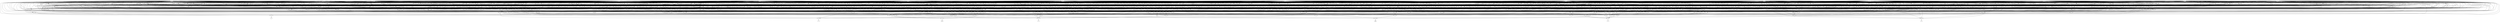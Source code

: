 digraph G {
    444 -> 436;
    258 -> 436;
    462 -> 436;
    440 -> 436;
    816 -> 436;
    835 -> 436;
    737 -> 816;
    324 -> 816;
    444 -> 816;
    426 -> 816;
    354 -> 816;
    480 -> 816;
    845 -> 480;
    426 -> 480;
    447 -> 480;
    414 -> 480;
    324 -> 480;
    444 -> 480;
    348 -> 447;
    420 -> 447;
    845 -> 348;
    456 -> 348;
    454 -> 420;
    845 -> 420;
    417 -> 354;
    410 -> 354;
    253 -> 354;
    447 -> 354;
    343 -> 354;
    324 -> 343;
    414 -> 343;
    360 -> 343;
    429 -> 343;
    454 -> 429;
    456 -> 429;
    552 -> 360;
    426 -> 360;
    414 -> 360;
    845 -> 417;
    324 -> 417;
    444 -> 253;
    324 -> 253;
    426 -> 410;
    414 -> 410;
    845 -> 737;
    552 -> 737;
    447 -> 835;
    414 -> 835;
    358 -> 835;
    376 -> 835;
    360 -> 835;
    324 -> 835;
    845 -> 358;
    426 -> 358;
    456 -> 358;
    414 -> 376;
    444 -> 376;
    552 -> 376;
    426 -> 376;
    346 -> 440;
    469 -> 440;
    324 -> 440;
    342 -> 440;
    845 -> 440;
    495 -> 342;
    444 -> 342;
    426 -> 342;
    456 -> 495;
    414 -> 495;
    552 -> 469;
    414 -> 469;
    414 -> 346;
    444 -> 346;
    552 -> 346;
    402 -> 462;
    845 -> 462;
    537 -> 462;
    454 -> 462;
    444 -> 462;
    414 -> 402;
    552 -> 402;
    456 -> 537;
    414 -> 537;
    552 -> 537;
    426 -> 537;
    324 -> 258;
    426 -> 258;
    456 -> 258;
    454 -> 258;
    552 -> 258;
    845 -> 258;
    426 -> 394;
    397 -> 394;
    386 -> 394;
    366 -> 394;
    446 -> 394;
    434 -> 394;
    442 -> 446;
    532 -> 446;
    357 -> 446;
    457 -> 446;
    463 -> 446;
    286 -> 446;
    304 -> 463;
    807 -> 463;
    547 -> 463;
    337 -> 463;
    332 -> 463;
    443 -> 463;
    235 -> 443;
    347 -> 443;
    262 -> 443;
    490 -> 443;
    365 -> 443;
    417 -> 365;
    565 -> 365;
    501 -> 365;
    235 -> 365;
    720 -> 365;
    487 -> 501;
    552 -> 501;
    492 -> 565;
    421 -> 565;
    456 -> 720;
    454 -> 720;
    492 -> 720;
    565 -> 490;
    324 -> 490;
    552 -> 490;
    494 -> 490;
    845 -> 262;
    426 -> 262;
    487 -> 347;
    421 -> 347;
    845 -> 807;
    494 -> 807;
    456 -> 807;
    442 -> 807;
    426 -> 807;
    328 -> 807;
    492 -> 328;
    421 -> 328;
    487 -> 547;
    456 -> 547;
    497 -> 547;
    328 -> 547;
    500 -> 547;
    494 -> 547;
    454 -> 500;
    426 -> 500;
    421 -> 497;
    324 -> 497;
    552 -> 497;
    494 -> 497;
    235 -> 497;
    362 -> 337;
    487 -> 337;
    328 -> 337;
    426 -> 337;
    401 -> 337;
    324 -> 362;
    845 -> 362;
    454 -> 401;
    487 -> 401;
    492 -> 401;
    552 -> 401;
    442 -> 401;
    426 -> 401;
    362 -> 332;
    487 -> 332;
    442 -> 332;
    426 -> 332;
    235 -> 332;
    411 -> 332;
    487 -> 411;
    845 -> 411;
    552 -> 411;
    442 -> 411;
    235 -> 411;
    456 -> 304;
    454 -> 304;
    845 -> 304;
    487 -> 304;
    388 -> 304;
    426 -> 304;
    421 -> 388;
    494 -> 388;
    235 -> 388;
    487 -> 286;
    492 -> 286;
    423 -> 286;
    302 -> 286;
    552 -> 286;
    505 -> 286;
    456 -> 423;
    494 -> 423;
    362 -> 423;
    426 -> 423;
    442 -> 423;
    815 -> 505;
    487 -> 505;
    535 -> 505;
    552 -> 505;
    235 -> 505;
    324 -> 815;
    442 -> 815;
    454 -> 535;
    487 -> 535;
    421 -> 535;
    494 -> 535;
    487 -> 302;
    324 -> 302;
    421 -> 302;
    456 -> 302;
    492 -> 302;
    442 -> 302;
    595 -> 357;
    454 -> 357;
    421 -> 357;
    456 -> 357;
    442 -> 357;
    235 -> 357;
    324 -> 595;
    494 -> 595;
    552 -> 457;
    426 -> 457;
    378 -> 457;
    589 -> 457;
    510 -> 457;
    845 -> 457;
    442 -> 378;
    494 -> 378;
    235 -> 378;
    456 -> 510;
    454 -> 510;
    487 -> 510;
    492 -> 589;
    552 -> 589;
    442 -> 589;
    494 -> 589;
    845 -> 532;
    487 -> 532;
    454 -> 532;
    421 -> 532;
    492 -> 532;
    552 -> 532;
    745 -> 434;
    552 -> 434;
    243 -> 434;
    326 -> 434;
    382 -> 434;
    492 -> 434;
    845 -> 745;
    421 -> 745;
    487 -> 745;
    508 -> 745;
    535 -> 745;
    588 -> 745;
    324 -> 588;
    494 -> 588;
    429 -> 588;
    442 -> 588;
    454 -> 508;
    442 -> 508;
    454 -> 382;
    487 -> 382;
    845 -> 382;
    588 -> 382;
    518 -> 382;
    426 -> 382;
    442 -> 518;
    494 -> 518;
    421 -> 243;
    235 -> 243;
    324 -> 326;
    456 -> 326;
    494 -> 326;
    552 -> 326;
    845 -> 326;
    487 -> 326;
    421 -> 366;
    595 -> 366;
    470 -> 366;
    411 -> 366;
    492 -> 366;
    426 -> 366;
    421 -> 470;
    508 -> 470;
    592 -> 470;
    487 -> 592;
    421 -> 592;
    456 -> 592;
    494 -> 592;
    487 -> 386;
    491 -> 386;
    524 -> 386;
    737 -> 386;
    565 -> 386;
    494 -> 386;
    456 -> 491;
    552 -> 491;
    454 -> 524;
    456 -> 524;
    552 -> 524;
    494 -> 397;
    487 -> 397;
    552 -> 397;
    421 -> 397;
    324 -> 397;
    235 -> 397;
    442 -> 529;
    399 -> 529;
    540 -> 529;
    345 -> 529;
    545 -> 540;
    494 -> 540;
    447 -> 540;
    324 -> 540;
    454 -> 545;
    487 -> 545;
    720 -> 345;
    235 -> 345;
    464 -> 345;
    324 -> 345;
    429 -> 345;
    494 -> 345;
    487 -> 464;
    456 -> 464;
    456 -> 399;
    454 -> 399;
    421 -> 399;
    369 -> 415;
    438 -> 415;
    573 -> 415;
    662 -> 415;
    428 -> 415;
    249 -> 415;
    410 -> 369;
    385 -> 369;
    287 -> 369;
    452 -> 369;
    453 -> 369;
    525 -> 369;
    487 -> 453;
    556 -> 453;
    469 -> 453;
    721 -> 453;
    560 -> 453;
    367 -> 453;
    405 -> 721;
    393 -> 721;
    429 -> 721;
    297 -> 721;
    515 -> 721;
    279 -> 515;
    562 -> 515;
    503 -> 515;
    442 -> 515;
    492 -> 515;
    487 -> 515;
    454 -> 562;
    456 -> 562;
    845 -> 562;
    426 -> 279;
    845 -> 279;
    454 -> 279;
    454 -> 503;
    487 -> 503;
    845 -> 503;
    492 -> 503;
    421 -> 503;
    442 -> 297;
    421 -> 297;
    563 -> 297;
    494 -> 297;
    279 -> 297;
    492 -> 563;
    235 -> 563;
    492 -> 393;
    235 -> 393;
    845 -> 405;
    442 -> 405;
    494 -> 405;
    845 -> 560;
    521 -> 560;
    240 -> 560;
    566 -> 560;
    544 -> 560;
    311 -> 560;
    467 -> 544;
    240 -> 544;
    513 -> 544;
    246 -> 544;
    361 -> 544;
    845 -> 361;
    421 -> 361;
    487 -> 361;
    442 -> 513;
    494 -> 513;
    235 -> 513;
    442 -> 467;
    494 -> 467;
    235 -> 467;
    492 -> 240;
    414 -> 240;
    444 -> 240;
    552 -> 240;
    324 -> 240;
    454 -> 246;
    414 -> 246;
    444 -> 246;
    552 -> 246;
    324 -> 246;
    492 -> 246;
    456 -> 311;
    426 -> 311;
    494 -> 521;
    235 -> 521;
    442 -> 521;
    454 -> 566;
    487 -> 566;
    421 -> 566;
    318 -> 367;
    315 -> 367;
    492 -> 367;
    486 -> 367;
    324 -> 367;
    444 -> 367;
    456 -> 486;
    414 -> 486;
    552 -> 486;
    845 -> 315;
    235 -> 315;
    487 -> 315;
    421 -> 315;
    442 -> 315;
    494 -> 315;
    845 -> 318;
    442 -> 318;
    487 -> 318;
    494 -> 318;
    421 -> 318;
    235 -> 318;
    312 -> 556;
    562 -> 556;
    235 -> 556;
    528 -> 556;
    279 -> 556;
    421 -> 312;
    442 -> 312;
    442 -> 528;
    421 -> 528;
    235 -> 528;
    309 -> 525;
    307 -> 525;
    424 -> 525;
    306 -> 525;
    691 -> 525;
    375 -> 525;
    487 -> 309;
    468 -> 309;
    299 -> 309;
    421 -> 309;
    845 -> 309;
    454 -> 309;
    298 -> 299;
    495 -> 299;
    552 -> 298;
    426 -> 298;
    426 -> 468;
    495 -> 468;
    696 -> 691;
    293 -> 691;
    479 -> 691;
    514 -> 691;
    320 -> 691;
    301 -> 691;
    552 -> 514;
    845 -> 514;
    495 -> 514;
    554 -> 696;
    331 -> 696;
    368 -> 696;
    487 -> 331;
    845 -> 331;
    421 -> 331;
    454 -> 554;
    414 -> 554;
    454 -> 368;
    845 -> 368;
    414 -> 368;
    552 -> 368;
    421 -> 368;
    444 -> 293;
    324 -> 293;
    492 -> 293;
    492 -> 320;
    444 -> 320;
    324 -> 320;
    454 -> 320;
    421 -> 301;
    487 -> 301;
    426 -> 479;
    456 -> 479;
    378 -> 306;
    324 -> 306;
    565 -> 306;
    426 -> 306;
    432 -> 306;
    414 -> 306;
    292 -> 432;
    284 -> 432;
    324 -> 432;
    236 -> 432;
    214 -> 432;
    235 -> 284;
    494 -> 284;
    442 -> 284;
    442 -> 214;
    494 -> 214;
    492 -> 292;
    421 -> 292;
    421 -> 236;
    492 -> 236;
    235 -> 236;
    324 -> 236;
    494 -> 375;
    442 -> 375;
    235 -> 375;
    454 -> 424;
    487 -> 424;
    845 -> 424;
    492 -> 307;
    444 -> 307;
    324 -> 307;
    571 -> 385;
    324 -> 385;
    454 -> 385;
    321 -> 385;
    520 -> 385;
    282 -> 520;
    845 -> 520;
    487 -> 520;
    454 -> 520;
    333 -> 520;
    546 -> 520;
    328 -> 282;
    280 -> 282;
    565 -> 282;
    378 -> 282;
    324 -> 282;
    442 -> 280;
    235 -> 280;
    494 -> 280;
    324 -> 546;
    321 -> 546;
    467 -> 546;
    328 -> 546;
    487 -> 321;
    845 -> 321;
    845 -> 333;
    492 -> 333;
    324 -> 333;
    284 -> 333;
    421 -> 333;
    545 -> 333;
    494 -> 571;
    492 -> 571;
    235 -> 571;
    421 -> 571;
    442 -> 571;
    277 -> 452;
    814 -> 452;
    275 -> 452;
    272 -> 452;
    371 -> 452;
    374 -> 452;
    845 -> 277;
    261 -> 277;
    271 -> 277;
    427 -> 277;
    270 -> 277;
    269 -> 277;
    268 -> 427;
    792 -> 427;
    221 -> 427;
    350 -> 427;
    280 -> 427;
    361 -> 427;
    454 -> 350;
    492 -> 350;
    324 -> 350;
    414 -> 350;
    444 -> 350;
    426 -> 350;
    324 -> 268;
    444 -> 268;
    456 -> 792;
    414 -> 792;
    426 -> 792;
    552 -> 792;
    494 -> 221;
    492 -> 221;
    235 -> 221;
    442 -> 221;
    456 -> 269;
    364 -> 269;
    559 -> 269;
    442 -> 269;
    537 -> 269;
    750 -> 269;
    492 -> 364;
    414 -> 364;
    444 -> 364;
    426 -> 364;
    454 -> 559;
    487 -> 559;
    845 -> 559;
    487 -> 750;
    324 -> 750;
    442 -> 750;
    235 -> 750;
    444 -> 750;
    792 -> 270;
    449 -> 270;
    331 -> 270;
    471 -> 270;
    265 -> 270;
    264 -> 270;
    442 -> 471;
    494 -> 471;
    235 -> 471;
    492 -> 449;
    324 -> 449;
    444 -> 449;
    454 -> 265;
    456 -> 265;
    414 -> 265;
    444 -> 265;
    552 -> 265;
    426 -> 265;
    442 -> 264;
    421 -> 264;
    324 -> 264;
    494 -> 264;
    235 -> 264;
    481 -> 271;
    619 -> 271;
    410 -> 271;
    775 -> 271;
    319 -> 271;
    429 -> 271;
    235 -> 775;
    492 -> 775;
    421 -> 775;
    494 -> 775;
    324 -> 775;
    552 -> 481;
    492 -> 481;
    444 -> 619;
    324 -> 619;
    442 -> 619;
    494 -> 619;
    552 -> 319;
    324 -> 319;
    414 -> 319;
    421 -> 319;
    494 -> 319;
    235 -> 319;
    235 -> 261;
    265 -> 261;
    492 -> 261;
    460 -> 261;
    217 -> 261;
    494 -> 261;
    454 -> 460;
    456 -> 460;
    414 -> 460;
    444 -> 460;
    426 -> 460;
    442 -> 217;
    421 -> 217;
    459 -> 814;
    260 -> 814;
    666 -> 814;
    583 -> 814;
    569 -> 814;
    772 -> 814;
    410 -> 459;
    361 -> 459;
    471 -> 459;
    498 -> 459;
    454 -> 459;
    324 -> 498;
    492 -> 498;
    456 -> 260;
    324 -> 260;
    552 -> 260;
    845 -> 260;
    635 -> 260;
    554 -> 260;
    444 -> 635;
    442 -> 635;
    494 -> 635;
    235 -> 635;
    426 -> 569;
    619 -> 569;
    251 -> 569;
    568 -> 569;
    405 -> 569;
    265 -> 569;
    487 -> 568;
    845 -> 568;
    421 -> 568;
    492 -> 251;
    456 -> 251;
    360 -> 666;
    251 -> 666;
    575 -> 666;
    324 -> 575;
    442 -> 575;
    494 -> 575;
    348 -> 583;
    347 -> 583;
    378 -> 583;
    239 -> 583;
    414 -> 583;
    492 -> 239;
    324 -> 239;
    554 -> 772;
    628 -> 772;
    257 -> 772;
    764 -> 772;
    376 -> 772;
    456 -> 764;
    421 -> 764;
    324 -> 764;
    494 -> 764;
    235 -> 764;
    845 -> 628;
    324 -> 628;
    444 -> 628;
    421 -> 628;
    487 -> 628;
    492 -> 628;
    426 -> 257;
    552 -> 257;
    591 -> 275;
    389 -> 275;
    245 -> 275;
    232 -> 275;
    391 -> 275;
    229 -> 275;
    442 -> 391;
    421 -> 391;
    226 -> 391;
    224 -> 391;
    265 -> 391;
    235 -> 391;
    845 -> 224;
    494 -> 224;
    444 -> 226;
    456 -> 226;
    414 -> 226;
    454 -> 226;
    552 -> 226;
    426 -> 226;
    402 -> 591;
    253 -> 591;
    478 -> 591;
    214 -> 591;
    479 -> 591;
    559 -> 591;
    421 -> 478;
    492 -> 478;
    247 -> 389;
    479 -> 389;
    469 -> 389;
    509 -> 389;
    492 -> 247;
    235 -> 247;
    421 -> 509;
    324 -> 509;
    494 -> 509;
    518 -> 229;
    460 -> 229;
    239 -> 229;
    376 -> 229;
    467 -> 229;
    289 -> 229;
    456 -> 289;
    845 -> 289;
    797 -> 245;
    487 -> 245;
    454 -> 245;
    358 -> 245;
    414 -> 245;
    442 -> 245;
    235 -> 797;
    492 -> 797;
    402 -> 232;
    467 -> 232;
    479 -> 232;
    216 -> 232;
    487 -> 216;
    444 -> 216;
    492 -> 216;
    421 -> 216;
    324 -> 216;
    454 -> 216;
    815 -> 272;
    285 -> 272;
    494 -> 272;
    379 -> 272;
    404 -> 272;
    486 -> 272;
    419 -> 379;
    421 -> 379;
    212 -> 379;
    444 -> 379;
    288 -> 379;
    324 -> 212;
    442 -> 212;
    235 -> 212;
    454 -> 288;
    487 -> 288;
    492 -> 419;
    324 -> 419;
    444 -> 419;
    513 -> 404;
    792 -> 404;
    449 -> 404;
    350 -> 404;
    284 -> 404;
    435 -> 404;
    845 -> 435;
    487 -> 435;
    421 -> 435;
    454 -> 285;
    492 -> 285;
    444 -> 285;
    403 -> 371;
    347 -> 371;
    838 -> 371;
    206 -> 371;
    205 -> 371;
    409 -> 371;
    239 -> 206;
    439 -> 206;
    454 -> 206;
    558 -> 206;
    444 -> 206;
    324 -> 439;
    235 -> 439;
    456 -> 558;
    414 -> 558;
    426 -> 558;
    456 -> 838;
    554 -> 838;
    419 -> 838;
    552 -> 838;
    426 -> 838;
    456 -> 205;
    492 -> 205;
    421 -> 205;
    494 -> 205;
    203 -> 205;
    202 -> 205;
    454 -> 202;
    324 -> 202;
    442 -> 202;
    494 -> 202;
    492 -> 202;
    444 -> 202;
    324 -> 203;
    444 -> 203;
    235 -> 409;
    492 -> 409;
    454 -> 409;
    421 -> 409;
    444 -> 409;
    201 -> 409;
    324 -> 201;
    494 -> 201;
    414 -> 403;
    552 -> 403;
    426 -> 403;
    300 -> 374;
    458 -> 374;
    464 -> 374;
    469 -> 374;
    392 -> 374;
    296 -> 374;
    565 -> 300;
    310 -> 300;
    845 -> 300;
    494 -> 300;
    324 -> 310;
    442 -> 310;
    235 -> 310;
    198 -> 458;
    582 -> 458;
    327 -> 458;
    278 -> 458;
    378 -> 458;
    494 -> 582;
    235 -> 582;
    324 -> 198;
    442 -> 198;
    492 -> 278;
    421 -> 278;
    324 -> 278;
    845 -> 278;
    492 -> 327;
    845 -> 327;
    421 -> 327;
    402 -> 392;
    479 -> 392;
    209 -> 392;
    234 -> 392;
    240 -> 392;
    280 -> 392;
    487 -> 234;
    845 -> 234;
    456 -> 234;
    421 -> 234;
    426 -> 234;
    487 -> 209;
    845 -> 209;
    421 -> 209;
    444 -> 209;
    324 -> 209;
    492 -> 209;
    380 -> 296;
    528 -> 296;
    825 -> 296;
    281 -> 296;
    276 -> 296;
    403 -> 296;
    845 -> 281;
    421 -> 281;
    442 -> 281;
    487 -> 281;
    494 -> 281;
    235 -> 281;
    454 -> 825;
    324 -> 825;
    414 -> 825;
    492 -> 825;
    444 -> 825;
    426 -> 825;
    454 -> 380;
    494 -> 380;
    444 -> 380;
    845 -> 380;
    454 -> 276;
    442 -> 276;
    494 -> 276;
    444 -> 276;
    845 -> 276;
    492 -> 276;
    561 -> 287;
    228 -> 287;
    845 -> 287;
    487 -> 287;
    456 -> 287;
    469 -> 287;
    494 -> 228;
    492 -> 228;
    421 -> 228;
    442 -> 228;
    235 -> 228;
    324 -> 228;
    442 -> 561;
    492 -> 561;
    235 -> 561;
    421 -> 561;
    494 -> 561;
    324 -> 561;
    340 -> 438;
    426 -> 438;
    469 -> 438;
    572 -> 438;
    778 -> 438;
    576 -> 778;
    307 -> 778;
    242 -> 778;
    424 -> 778;
    456 -> 576;
    421 -> 576;
    494 -> 576;
    578 -> 576;
    299 -> 576;
    471 -> 576;
    414 -> 578;
    552 -> 578;
    426 -> 578;
    492 -> 242;
    253 -> 242;
    214 -> 242;
    584 -> 242;
    587 -> 242;
    421 -> 242;
    518 -> 587;
    481 -> 587;
    335 -> 587;
    253 -> 587;
    552 -> 335;
    426 -> 335;
    235 -> 335;
    494 -> 335;
    442 -> 335;
    552 -> 584;
    558 -> 584;
    328 -> 572;
    375 -> 572;
    716 -> 572;
    596 -> 572;
    598 -> 572;
    324 -> 572;
    478 -> 596;
    284 -> 596;
    252 -> 596;
    456 -> 596;
    442 -> 596;
    704 -> 596;
    513 -> 704;
    292 -> 704;
    478 -> 704;
    521 -> 704;
    716 -> 704;
    456 -> 716;
    487 -> 716;
    845 -> 716;
    487 -> 252;
    421 -> 252;
    845 -> 252;
    498 -> 598;
    599 -> 598;
    487 -> 598;
    421 -> 598;
    455 -> 598;
    492 -> 455;
    421 -> 455;
    442 -> 455;
    235 -> 455;
    324 -> 455;
    601 -> 455;
    487 -> 601;
    426 -> 601;
    456 -> 601;
    442 -> 599;
    494 -> 599;
    235 -> 599;
    845 -> 599;
    603 -> 340;
    454 -> 340;
    606 -> 340;
    608 -> 340;
    552 -> 340;
    414 -> 340;
    563 -> 603;
    201 -> 603;
    421 -> 603;
    235 -> 608;
    421 -> 608;
    492 -> 608;
    442 -> 608;
    324 -> 608;
    545 -> 608;
    324 -> 606;
    235 -> 606;
    545 -> 606;
    421 -> 606;
    609 -> 606;
    575 -> 606;
    454 -> 609;
    492 -> 609;
    611 -> 573;
    579 -> 573;
    614 -> 573;
    456 -> 573;
    313 -> 573;
    473 -> 573;
    574 -> 473;
    402 -> 473;
    845 -> 473;
    550 -> 473;
    266 -> 473;
    378 -> 473;
    522 -> 266;
    554 -> 266;
    268 -> 266;
    456 -> 522;
    298 -> 522;
    590 -> 550;
    615 -> 550;
    478 -> 550;
    426 -> 550;
    617 -> 550;
    268 -> 550;
    414 -> 617;
    552 -> 617;
    456 -> 615;
    487 -> 615;
    421 -> 615;
    454 -> 590;
    487 -> 590;
    492 -> 590;
    492 -> 574;
    324 -> 574;
    615 -> 574;
    444 -> 574;
    435 -> 611;
    375 -> 611;
    246 -> 611;
    527 -> 611;
    331 -> 527;
    293 -> 527;
    585 -> 527;
    254 -> 527;
    552 -> 254;
    235 -> 254;
    492 -> 254;
    568 -> 254;
    619 -> 254;
    454 -> 585;
    414 -> 585;
    426 -> 585;
    494 -> 585;
    552 -> 585;
    467 -> 313;
    274 -> 313;
    620 -> 313;
    240 -> 313;
    500 -> 313;
    235 -> 620;
    487 -> 620;
    845 -> 620;
    421 -> 620;
    214 -> 620;
    421 -> 274;
    845 -> 274;
    487 -> 274;
    621 -> 579;
    552 -> 579;
    622 -> 579;
    697 -> 579;
    442 -> 579;
    492 -> 579;
    492 -> 697;
    629 -> 697;
    451 -> 697;
    403 -> 697;
    346 -> 697;
    421 -> 697;
    426 -> 629;
    456 -> 629;
    235 -> 629;
    442 -> 451;
    235 -> 451;
    444 -> 451;
    414 -> 621;
    444 -> 621;
    426 -> 621;
    456 -> 622;
    414 -> 622;
    444 -> 622;
    552 -> 622;
    454 -> 614;
    487 -> 614;
    845 -> 614;
    641 -> 662;
    444 -> 662;
    498 -> 662;
    630 -> 662;
    403 -> 662;
    633 -> 662;
    444 -> 630;
    498 -> 630;
    566 -> 630;
    325 -> 630;
    634 -> 630;
    324 -> 634;
    235 -> 634;
    288 -> 634;
    636 -> 634;
    305 -> 634;
    442 -> 305;
    288 -> 305;
    615 -> 305;
    324 -> 305;
    492 -> 305;
    444 -> 305;
    442 -> 636;
    444 -> 636;
    324 -> 325;
    235 -> 325;
    444 -> 325;
    421 -> 633;
    342 -> 633;
    235 -> 633;
    638 -> 633;
    740 -> 633;
    559 -> 633;
    640 -> 740;
    252 -> 740;
    324 -> 740;
    645 -> 740;
    263 -> 740;
    647 -> 740;
    554 -> 647;
    426 -> 647;
    239 -> 263;
    521 -> 263;
    444 -> 263;
    375 -> 263;
    419 -> 263;
    494 -> 640;
    492 -> 640;
    235 -> 640;
    636 -> 640;
    487 -> 645;
    845 -> 645;
    421 -> 645;
    558 -> 638;
    442 -> 638;
    235 -> 638;
    231 -> 638;
    444 -> 638;
    217 -> 231;
    456 -> 231;
    414 -> 231;
    492 -> 231;
    552 -> 231;
    426 -> 231;
    845 -> 641;
    487 -> 641;
    383 -> 641;
    442 -> 641;
    624 -> 641;
    648 -> 641;
    235 -> 648;
    421 -> 648;
    442 -> 648;
    792 -> 648;
    494 -> 648;
    321 -> 648;
    426 -> 624;
    435 -> 624;
    554 -> 624;
    378 -> 624;
    454 -> 383;
    456 -> 383;
    414 -> 383;
    426 -> 383;
    552 -> 383;
    280 -> 428;
    215 -> 428;
    429 -> 428;
    649 -> 428;
    651 -> 428;
    656 -> 428;
    469 -> 656;
    489 -> 656;
    647 -> 656;
    652 -> 656;
    220 -> 656;
    523 -> 656;
    268 -> 523;
    645 -> 523;
    657 -> 523;
    210 -> 523;
    580 -> 523;
    252 -> 210;
    513 -> 210;
    303 -> 210;
    324 -> 210;
    444 -> 210;
    492 -> 210;
    235 -> 303;
    845 -> 303;
    421 -> 303;
    442 -> 303;
    494 -> 303;
    487 -> 303;
    454 -> 580;
    414 -> 580;
    552 -> 580;
    426 -> 580;
    494 -> 657;
    492 -> 657;
    235 -> 657;
    442 -> 657;
    492 -> 489;
    303 -> 489;
    661 -> 489;
    324 -> 489;
    444 -> 489;
    492 -> 661;
    235 -> 661;
    214 -> 661;
    274 -> 661;
    487 -> 220;
    492 -> 220;
    442 -> 220;
    358 -> 220;
    663 -> 220;
    665 -> 220;
    442 -> 665;
    421 -> 665;
    492 -> 665;
    429 -> 665;
    324 -> 665;
    487 -> 665;
    429 -> 663;
    487 -> 663;
    421 -> 663;
    324 -> 663;
    235 -> 663;
    478 -> 652;
    521 -> 652;
    422 -> 652;
    324 -> 652;
    845 -> 422;
    487 -> 422;
    456 -> 422;
    595 -> 649;
    442 -> 649;
    235 -> 649;
    552 -> 649;
    667 -> 649;
    414 -> 649;
    312 -> 667;
    492 -> 667;
    324 -> 667;
    494 -> 667;
    212 -> 667;
    487 -> 667;
    492 -> 651;
    815 -> 651;
    317 -> 651;
    703 -> 651;
    487 -> 651;
    410 -> 651;
    324 -> 317;
    328 -> 317;
    212 -> 317;
    347 -> 703;
    439 -> 703;
    518 -> 703;
    239 -> 703;
    292 -> 215;
    578 -> 215;
    253 -> 215;
    504 -> 215;
    478 -> 215;
    414 -> 504;
    444 -> 504;
    426 -> 504;
    324 -> 504;
    552 -> 504;
    492 -> 504;
    678 -> 249;
    425 -> 249;
    670 -> 249;
    671 -> 249;
    673 -> 249;
    675 -> 678;
    676 -> 678;
    677 -> 678;
    681 -> 678;
    682 -> 678;
    494 -> 682;
    474 -> 682;
    236 -> 682;
    206 -> 682;
    487 -> 682;
    442 -> 682;
    487 -> 474;
    426 -> 474;
    845 -> 474;
    414 -> 474;
    454 -> 474;
    683 -> 675;
    358 -> 675;
    454 -> 675;
    414 -> 675;
    492 -> 683;
    347 -> 683;
    217 -> 683;
    235 -> 683;
    494 -> 683;
    378 -> 677;
    672 -> 677;
    468 -> 677;
    684 -> 677;
    687 -> 677;
    372 -> 677;
    513 -> 687;
    320 -> 687;
    792 -> 687;
    645 -> 687;
    494 -> 372;
    628 -> 372;
    548 -> 372;
    225 -> 372;
    442 -> 225;
    235 -> 225;
    414 -> 548;
    426 -> 548;
    552 -> 548;
    444 -> 684;
    578 -> 684;
    827 -> 684;
    845 -> 684;
    388 -> 684;
    454 -> 827;
    456 -> 827;
    324 -> 827;
    552 -> 827;
    845 -> 827;
    492 -> 672;
    321 -> 672;
    559 -> 672;
    421 -> 672;
    324 -> 672;
    444 -> 672;
    688 -> 681;
    689 -> 681;
    690 -> 681;
    390 -> 681;
    692 -> 681;
    768 -> 681;
    224 -> 692;
    694 -> 692;
    499 -> 692;
    467 -> 692;
    240 -> 692;
    695 -> 692;
    421 -> 695;
    456 -> 695;
    487 -> 695;
    454 -> 695;
    426 -> 695;
    456 -> 694;
    414 -> 694;
    444 -> 694;
    552 -> 694;
    426 -> 694;
    492 -> 499;
    421 -> 499;
    414 -> 499;
    444 -> 499;
    426 -> 499;
    274 -> 768;
    504 -> 768;
    698 -> 768;
    207 -> 768;
    657 -> 768;
    474 -> 768;
    421 -> 207;
    324 -> 207;
    442 -> 698;
    235 -> 698;
    494 -> 698;
    454 -> 698;
    393 -> 688;
    845 -> 688;
    324 -> 688;
    506 -> 688;
    421 -> 688;
    383 -> 688;
    444 -> 506;
    494 -> 506;
    426 -> 689;
    303 -> 689;
    320 -> 689;
    442 -> 690;
    421 -> 690;
    324 -> 690;
    487 -> 690;
    265 -> 690;
    235 -> 690;
    492 -> 390;
    235 -> 390;
    274 -> 390;
    580 -> 390;
    214 -> 390;
    268 -> 390;
    235 -> 676;
    346 -> 676;
    426 -> 676;
    364 -> 676;
    289 -> 676;
    347 -> 676;
    418 -> 425;
    199 -> 425;
    356 -> 425;
    400 -> 425;
    699 -> 425;
    701 -> 425;
    552 -> 418;
    492 -> 418;
    479 -> 418;
    555 -> 418;
    508 -> 418;
    253 -> 555;
    494 -> 555;
    378 -> 701;
    702 -> 701;
    495 -> 701;
    584 -> 701;
    252 -> 701;
    449 -> 701;
    845 -> 702;
    492 -> 702;
    347 -> 702;
    324 -> 702;
    444 -> 702;
    442 -> 699;
    288 -> 699;
    203 -> 699;
    537 -> 699;
    625 -> 699;
    454 -> 625;
    737 -> 625;
    378 -> 625;
    495 -> 625;
    444 -> 625;
    492 -> 199;
    454 -> 199;
    442 -> 199;
    517 -> 199;
    444 -> 199;
    403 -> 199;
    456 -> 517;
    487 -> 517;
    845 -> 517;
    403 -> 356;
    451 -> 356;
    517 -> 356;
    454 -> 400;
    487 -> 400;
    845 -> 400;
    442 -> 400;
    694 -> 400;
    235 -> 400;
    376 -> 670;
    445 -> 670;
    674 -> 670;
    237 -> 670;
    607 -> 670;
    724 -> 670;
    402 -> 237;
    331 -> 237;
    467 -> 237;
    293 -> 237;
    479 -> 237;
    533 -> 237;
    444 -> 533;
    552 -> 533;
    498 -> 533;
    706 -> 533;
    378 -> 533;
    554 -> 533;
    487 -> 706;
    845 -> 706;
    421 -> 706;
    265 -> 724;
    324 -> 724;
    707 -> 724;
    378 -> 724;
    421 -> 724;
    487 -> 724;
    552 -> 707;
    449 -> 707;
    845 -> 707;
    495 -> 707;
    253 -> 607;
    609 -> 607;
    378 -> 607;
    706 -> 607;
    668 -> 607;
    845 -> 668;
    492 -> 668;
    494 -> 668;
    636 -> 668;
    537 -> 668;
    456 -> 445;
    492 -> 445;
    575 -> 445;
    403 -> 674;
    615 -> 674;
    325 -> 674;
    426 -> 671;
    456 -> 671;
    708 -> 671;
    494 -> 671;
    709 -> 671;
    713 -> 671;
    324 -> 709;
    635 -> 709;
    429 -> 709;
    502 -> 709;
    714 -> 709;
    741 -> 714;
    360 -> 714;
    324 -> 714;
    442 -> 714;
    494 -> 714;
    235 -> 714;
    454 -> 741;
    456 -> 741;
    414 -> 741;
    444 -> 741;
    595 -> 502;
    265 -> 502;
    421 -> 502;
    460 -> 502;
    775 -> 502;
    705 -> 713;
    403 -> 713;
    717 -> 713;
    719 -> 713;
    351 -> 713;
    722 -> 713;
    554 -> 351;
    706 -> 351;
    378 -> 351;
    419 -> 351;
    341 -> 351;
    725 -> 351;
    552 -> 341;
    442 -> 341;
    235 -> 341;
    421 -> 341;
    492 -> 341;
    487 -> 725;
    845 -> 725;
    426 -> 725;
    414 -> 725;
    456 -> 725;
    741 -> 722;
    411 -> 722;
    537 -> 722;
    255 -> 722;
    487 -> 255;
    492 -> 255;
    324 -> 255;
    442 -> 255;
    444 -> 255;
    312 -> 717;
    845 -> 717;
    383 -> 717;
    487 -> 717;
    268 -> 717;
    235 -> 717;
    252 -> 719;
    449 -> 719;
    728 -> 719;
    376 -> 719;
    201 -> 719;
    225 -> 719;
    414 -> 728;
    552 -> 728;
    442 -> 728;
    494 -> 728;
    235 -> 728;
    426 -> 728;
    456 -> 705;
    845 -> 705;
    421 -> 705;
    494 -> 705;
    235 -> 705;
    444 -> 705;
    346 -> 708;
    565 -> 708;
    777 -> 708;
    454 -> 777;
    845 -> 777;
    730 -> 673;
    488 -> 673;
    731 -> 673;
    732 -> 673;
    734 -> 673;
    637 -> 673;
    735 -> 734;
    597 -> 734;
    469 -> 734;
    454 -> 734;
    577 -> 734;
    842 -> 734;
    570 -> 577;
    479 -> 577;
    464 -> 577;
    368 -> 577;
    471 -> 577;
    293 -> 577;
    552 -> 570;
    421 -> 570;
    845 -> 570;
    454 -> 570;
    414 -> 570;
    487 -> 570;
    539 -> 842;
    534 -> 842;
    324 -> 842;
    492 -> 842;
    486 -> 842;
    444 -> 842;
    494 -> 534;
    421 -> 534;
    442 -> 534;
    845 -> 534;
    487 -> 534;
    235 -> 534;
    421 -> 539;
    235 -> 539;
    487 -> 539;
    494 -> 539;
    442 -> 539;
    845 -> 539;
    599 -> 735;
    504 -> 735;
    736 -> 735;
    521 -> 735;
    792 -> 735;
    738 -> 735;
    487 -> 736;
    421 -> 736;
    487 -> 738;
    421 -> 738;
    444 -> 738;
    845 -> 738;
    324 -> 738;
    492 -> 738;
    393 -> 597;
    562 -> 597;
    421 -> 597;
    494 -> 597;
    754 -> 597;
    358 -> 597;
    442 -> 754;
    492 -> 754;
    487 -> 754;
    421 -> 754;
    235 -> 754;
    494 -> 754;
    739 -> 488;
    320 -> 488;
    471 -> 488;
    622 -> 488;
    431 -> 488;
    566 -> 431;
    439 -> 431;
    815 -> 431;
    590 -> 431;
    552 -> 739;
    706 -> 739;
    426 -> 739;
    274 -> 739;
    495 -> 739;
    621 -> 731;
    417 -> 731;
    331 -> 731;
    554 -> 731;
    657 -> 731;
    742 -> 731;
    416 -> 742;
    444 -> 742;
    593 -> 742;
    454 -> 742;
    421 -> 742;
    486 -> 742;
    324 -> 416;
    494 -> 416;
    235 -> 416;
    492 -> 593;
    324 -> 593;
    444 -> 593;
    494 -> 593;
    413 -> 732;
    417 -> 732;
    744 -> 732;
    483 -> 732;
    622 -> 732;
    733 -> 732;
    426 -> 744;
    747 -> 744;
    454 -> 747;
    456 -> 747;
    204 -> 413;
    492 -> 413;
    552 -> 413;
    635 -> 413;
    414 -> 413;
    444 -> 204;
    442 -> 204;
    494 -> 204;
    582 -> 483;
    777 -> 483;
    421 -> 483;
    405 -> 483;
    748 -> 483;
    454 -> 748;
    492 -> 748;
    347 -> 733;
    335 -> 733;
    348 -> 733;
    253 -> 733;
    336 -> 733;
    749 -> 733;
    324 -> 336;
    442 -> 336;
    492 -> 336;
    235 -> 336;
    494 -> 336;
    444 -> 336;
    456 -> 749;
    487 -> 749;
    414 -> 749;
    421 -> 749;
    845 -> 749;
    552 -> 749;
    751 -> 730;
    766 -> 730;
    631 -> 730;
    747 -> 730;
    578 -> 730;
    324 -> 631;
    444 -> 631;
    347 -> 631;
    845 -> 631;
    235 -> 631;
    797 -> 766;
    487 -> 766;
    753 -> 766;
    362 -> 766;
    444 -> 753;
    442 -> 753;
    421 -> 751;
    506 -> 751;
    204 -> 751;
    492 -> 751;
    324 -> 751;
    845 -> 751;
    487 -> 637;
    838 -> 637;
    442 -> 637;
    755 -> 637;
    568 -> 637;
    799 -> 637;
    364 -> 755;
    642 -> 755;
    324 -> 642;
    442 -> 642;
    494 -> 642;
    235 -> 642;
    444 -> 642;
    402 -> 799;
    706 -> 799;
    642 -> 799;
    492 -> 799;
    759 -> 780;
    475 -> 780;
    256 -> 780;
    760 -> 780;
    553 -> 780;
    693 -> 780;
    324 -> 759;
    762 -> 759;
    763 -> 759;
    512 -> 759;
    613 -> 759;
    259 -> 759;
    777 -> 613;
    487 -> 613;
    700 -> 613;
    294 -> 613;
    421 -> 613;
    346 -> 613;
    765 -> 294;
    454 -> 294;
    552 -> 294;
    442 -> 294;
    253 -> 294;
    494 -> 294;
    753 -> 765;
    426 -> 765;
    494 -> 700;
    777 -> 700;
    324 -> 700;
    288 -> 700;
    421 -> 700;
    289 -> 259;
    347 -> 259;
    621 -> 259;
    802 -> 259;
    769 -> 259;
    679 -> 259;
    329 -> 769;
    771 -> 769;
    773 -> 769;
    421 -> 769;
    845 -> 329;
    288 -> 329;
    501 -> 773;
    426 -> 773;
    494 -> 773;
    554 -> 773;
    442 -> 773;
    324 -> 771;
    414 -> 771;
    426 -> 771;
    442 -> 771;
    774 -> 679;
    421 -> 679;
    414 -> 679;
    426 -> 679;
    267 -> 679;
    253 -> 679;
    777 -> 774;
    288 -> 774;
    324 -> 774;
    494 -> 774;
    442 -> 774;
    444 -> 774;
    442 -> 267;
    456 -> 267;
    776 -> 267;
    257 -> 267;
    421 -> 267;
    487 -> 267;
    442 -> 776;
    454 -> 776;
    552 -> 776;
    426 -> 776;
    456 -> 802;
    421 -> 802;
    224 -> 802;
    615 -> 802;
    324 -> 802;
    779 -> 512;
    426 -> 512;
    654 -> 512;
    604 -> 512;
    476 -> 512;
    421 -> 512;
    444 -> 654;
    495 -> 654;
    783 -> 654;
    514 -> 654;
    784 -> 654;
    414 -> 784;
    444 -> 784;
    442 -> 784;
    771 -> 784;
    517 -> 784;
    324 -> 783;
    494 -> 783;
    442 -> 783;
    464 -> 604;
    414 -> 604;
    530 -> 604;
    552 -> 604;
    494 -> 604;
    442 -> 604;
    552 -> 530;
    324 -> 530;
    348 -> 530;
    494 -> 779;
    417 -> 779;
    632 -> 779;
    454 -> 779;
    487 -> 779;
    548 -> 779;
    324 -> 632;
    552 -> 632;
    444 -> 632;
    414 -> 632;
    614 -> 632;
    442 -> 632;
    510 -> 476;
    203 -> 476;
    380 -> 476;
    442 -> 476;
    403 -> 476;
    802 -> 763;
    700 -> 763;
    414 -> 763;
    444 -> 763;
    442 -> 763;
    301 -> 762;
    456 -> 762;
    645 -> 762;
    426 -> 762;
    552 -> 762;
    454 -> 762;
    643 -> 475;
    786 -> 475;
    788 -> 475;
    338 -> 475;
    616 -> 475;
    789 -> 475;
    442 -> 789;
    781 -> 789;
    359 -> 789;
    726 -> 789;
    790 -> 789;
    557 -> 789;
    420 -> 790;
    421 -> 790;
    456 -> 790;
    793 -> 790;
    815 -> 793;
    454 -> 793;
    552 -> 793;
    426 -> 793;
    444 -> 557;
    845 -> 557;
    685 -> 557;
    795 -> 557;
    686 -> 557;
    442 -> 685;
    456 -> 685;
    301 -> 685;
    257 -> 685;
    501 -> 686;
    420 -> 686;
    316 -> 686;
    753 -> 686;
    399 -> 686;
    456 -> 316;
    552 -> 316;
    426 -> 316;
    845 -> 795;
    426 -> 795;
    444 -> 795;
    421 -> 795;
    554 -> 795;
    783 -> 795;
    442 -> 359;
    454 -> 359;
    331 -> 359;
    823 -> 359;
    444 -> 823;
    552 -> 823;
    426 -> 823;
    845 -> 726;
    479 -> 726;
    301 -> 726;
    324 -> 726;
    552 -> 726;
    454 -> 781;
    414 -> 781;
    552 -> 781;
    494 -> 781;
    421 -> 781;
    487 -> 781;
    796 -> 786;
    718 -> 786;
    798 -> 786;
    800 -> 786;
    244 -> 786;
    664 -> 786;
    845 -> 796;
    324 -> 796;
    421 -> 796;
    383 -> 796;
    226 -> 796;
    803 -> 796;
    324 -> 803;
    585 -> 803;
    776 -> 803;
    506 -> 803;
    845 -> 803;
    421 -> 803;
    442 -> 718;
    555 -> 718;
    456 -> 718;
    414 -> 718;
    421 -> 718;
    426 -> 718;
    253 -> 798;
    214 -> 798;
    298 -> 798;
    204 -> 798;
    805 -> 798;
    420 -> 805;
    421 -> 805;
    552 -> 805;
    806 -> 800;
    627 -> 800;
    586 -> 800;
    808 -> 800;
    812 -> 800;
    817 -> 800;
    414 -> 812;
    757 -> 812;
    442 -> 812;
    454 -> 812;
    821 -> 812;
    421 -> 812;
    324 -> 821;
    414 -> 821;
    494 -> 821;
    552 -> 821;
    444 -> 821;
    454 -> 757;
    456 -> 757;
    552 -> 757;
    494 -> 757;
    487 -> 757;
    535 -> 817;
    592 -> 817;
    426 -> 817;
    552 -> 817;
    442 -> 817;
    552 -> 806;
    442 -> 806;
    822 -> 806;
    426 -> 806;
    487 -> 822;
    845 -> 822;
    456 -> 822;
    421 -> 822;
    324 -> 822;
    414 -> 627;
    426 -> 627;
    824 -> 627;
    783 -> 627;
    456 -> 824;
    845 -> 824;
    421 -> 824;
    324 -> 586;
    426 -> 586;
    617 -> 586;
    442 -> 586;
    566 -> 586;
    826 -> 808;
    429 -> 808;
    426 -> 808;
    552 -> 826;
    421 -> 826;
    442 -> 826;
    487 -> 826;
    324 -> 826;
    426 -> 244;
    456 -> 244;
    421 -> 244;
    442 -> 244;
    253 -> 244;
    494 -> 244;
    456 -> 664;
    552 -> 664;
    454 -> 664;
    442 -> 664;
    421 -> 664;
    414 -> 664;
    494 -> 788;
    746 -> 788;
    777 -> 788;
    828 -> 788;
    456 -> 788;
    421 -> 788;
    324 -> 746;
    617 -> 746;
    442 -> 746;
    414 -> 828;
    494 -> 828;
    426 -> 828;
    203 -> 828;
    262 -> 338;
    399 -> 338;
    506 -> 338;
    442 -> 338;
    729 -> 338;
    845 -> 729;
    548 -> 729;
    575 -> 729;
    421 -> 729;
    595 -> 616;
    454 -> 616;
    414 -> 616;
    522 -> 616;
    442 -> 616;
    829 -> 616;
    552 -> 829;
    421 -> 829;
    214 -> 829;
    324 -> 829;
    279 -> 829;
    456 -> 643;
    414 -> 643;
    552 -> 643;
    509 -> 643;
    845 -> 643;
    426 -> 643;
    832 -> 256;
    767 -> 256;
    442 -> 256;
    612 -> 256;
    396 -> 256;
    421 -> 256;
    827 -> 767;
    833 -> 767;
    414 -> 767;
    741 -> 767;
    487 -> 833;
    494 -> 833;
    417 -> 833;
    426 -> 833;
    747 -> 833;
    414 -> 832;
    353 -> 832;
    581 -> 832;
    552 -> 832;
    494 -> 353;
    444 -> 353;
    198 -> 353;
    456 -> 581;
    487 -> 581;
    845 -> 581;
    414 -> 581;
    442 -> 581;
    444 -> 581;
    355 -> 396;
    785 -> 396;
    536 -> 396;
    836 -> 396;
    444 -> 355;
    716 -> 355;
    552 -> 355;
    442 -> 355;
    426 -> 536;
    456 -> 536;
    444 -> 536;
    442 -> 536;
    737 -> 536;
    494 -> 536;
    456 -> 785;
    494 -> 785;
    316 -> 785;
    845 -> 785;
    815 -> 785;
    552 -> 836;
    442 -> 836;
    422 -> 836;
    494 -> 836;
    358 -> 836;
    324 -> 836;
    494 -> 612;
    487 -> 612;
    584 -> 612;
    578 -> 612;
    827 -> 612;
    460 -> 612;
    837 -> 760;
    548 -> 760;
    421 -> 760;
    839 -> 760;
    486 -> 760;
    756 -> 760;
    321 -> 756;
    765 -> 756;
    399 -> 756;
    841 -> 756;
    843 -> 756;
    500 -> 843;
    645 -> 843;
    545 -> 843;
    491 -> 843;
    815 -> 843;
    426 -> 841;
    552 -> 841;
    487 -> 841;
    442 -> 841;
    253 -> 841;
    487 -> 839;
    442 -> 839;
    203 -> 839;
    715 -> 839;
    845 -> 839;
    421 -> 839;
    494 -> 715;
    636 -> 715;
    517 -> 837;
    198 -> 837;
    208 -> 837;
    487 -> 208;
    442 -> 208;
    494 -> 208;
    494 -> 553;
    442 -> 553;
    429 -> 553;
    406 -> 553;
    844 -> 553;
    727 -> 553;
    442 -> 406;
    552 -> 406;
    846 -> 406;
    421 -> 406;
    420 -> 406;
    595 -> 406;
    552 -> 846;
    421 -> 846;
    442 -> 846;
    426 -> 846;
    545 -> 846;
    494 -> 846;
    454 -> 844;
    486 -> 844;
    421 -> 844;
    444 -> 844;
    543 -> 844;
    758 -> 844;
    348 -> 758;
    815 -> 758;
    347 -> 758;
    426 -> 758;
    442 -> 543;
    301 -> 543;
    578 -> 543;
    848 -> 543;
    429 -> 543;
    494 -> 543;
    426 -> 848;
    552 -> 848;
    421 -> 848;
    362 -> 727;
    252 -> 727;
    584 -> 727;
    636 -> 727;
    810 -> 727;
    224 -> 810;
    694 -> 810;
    485 -> 693;
    850 -> 693;
    711 -> 693;
    421 -> 693;
    831 -> 693;
    196 -> 693;
    324 -> 711;
    578 -> 711;
    621 -> 711;
    195 -> 711;
    614 -> 711;
    442 -> 711;
    414 -> 195;
    552 -> 195;
    201 -> 195;
    845 -> 195;
    426 -> 195;
    262 -> 485;
    456 -> 485;
    487 -> 485;
    746 -> 485;
    517 -> 831;
    614 -> 831;
    201 -> 831;
    442 -> 831;
    552 -> 831;
    621 -> 831;
    426 -> 196;
    421 -> 196;
    442 -> 196;
    552 -> 196;
    324 -> 196;
    424 -> 196;
    426 -> 850;
    552 -> 850;
    494 -> 850;
    487 -> 850;
    442 -> 850;
    495 -> 850;
    194 -> 193;
    506 -> 193;
    192 -> 193;
    191 -> 193;
    190 -> 193;
    189 -> 193;
    487 -> 190;
    188 -> 190;
    241 -> 190;
    187 -> 190;
    227 -> 190;
    441 -> 190;
    195 -> 188;
    542 -> 188;
    380 -> 542;
    647 -> 542;
    828 -> 542;
    186 -> 441;
    845 -> 441;
    487 -> 441;
    185 -> 441;
    511 -> 441;
    494 -> 441;
    184 -> 511;
    506 -> 511;
    183 -> 511;
    253 -> 511;
    494 -> 183;
    298 -> 183;
    567 -> 183;
    182 -> 183;
    494 -> 182;
    454 -> 182;
    552 -> 182;
    487 -> 182;
    494 -> 567;
    456 -> 567;
    426 -> 567;
    487 -> 567;
    426 -> 184;
    454 -> 184;
    487 -> 184;
    456 -> 184;
    552 -> 184;
    845 -> 184;
    487 -> 185;
    469 -> 185;
    530 -> 185;
    426 -> 185;
    324 -> 186;
    426 -> 186;
    402 -> 186;
    622 -> 186;
    614 -> 227;
    346 -> 227;
    847 -> 227;
    180 -> 227;
    179 -> 227;
    178 -> 227;
    552 -> 180;
    487 -> 180;
    324 -> 180;
    429 -> 180;
    710 -> 180;
    444 -> 710;
    845 -> 710;
    524 -> 710;
    494 -> 710;
    444 -> 179;
    182 -> 179;
    464 -> 179;
    324 -> 179;
    845 -> 179;
    426 -> 179;
    426 -> 847;
    545 -> 847;
    253 -> 847;
    494 -> 847;
    464 -> 847;
    414 -> 847;
    487 -> 178;
    426 -> 178;
    454 -> 178;
    456 -> 178;
    494 -> 178;
    414 -> 178;
    444 -> 187;
    486 -> 187;
    288 -> 187;
    175 -> 187;
    173 -> 187;
    444 -> 173;
    845 -> 173;
    567 -> 173;
    552 -> 173;
    172 -> 173;
    487 -> 172;
    324 -> 172;
    495 -> 172;
    444 -> 172;
    494 -> 172;
    487 -> 175;
    203 -> 175;
    495 -> 175;
    426 -> 175;
    845 -> 241;
    426 -> 241;
    444 -> 241;
    324 -> 241;
    402 -> 241;
    288 -> 241;
    283 -> 189;
    626 -> 189;
    600 -> 189;
    804 -> 189;
    477 -> 189;
    362 -> 477;
    558 -> 477;
    460 -> 477;
    542 -> 477;
    552 -> 477;
    487 -> 477;
    321 -> 804;
    342 -> 804;
    810 -> 804;
    171 -> 804;
    226 -> 804;
    552 -> 171;
    454 -> 171;
    494 -> 171;
    487 -> 171;
    414 -> 171;
    552 -> 283;
    487 -> 283;
    494 -> 283;
    426 -> 283;
    324 -> 283;
    429 -> 283;
    464 -> 626;
    429 -> 626;
    444 -> 626;
    324 -> 626;
    494 -> 626;
    464 -> 600;
    545 -> 600;
    845 -> 600;
    595 -> 600;
    170 -> 192;
    494 -> 192;
    487 -> 192;
    821 -> 192;
    373 -> 192;
    314 -> 192;
    324 -> 170;
    552 -> 170;
    426 -> 170;
    554 -> 170;
    169 -> 170;
    414 -> 169;
    777 -> 169;
    444 -> 169;
    414 -> 314;
    417 -> 314;
    744 -> 314;
    809 -> 314;
    456 -> 809;
    268 -> 809;
    298 -> 809;
    554 -> 809;
    741 -> 809;
    517 -> 373;
    444 -> 373;
    827 -> 373;
    168 -> 373;
    487 -> 373;
    414 -> 373;
    426 -> 168;
    487 -> 168;
    552 -> 168;
    324 -> 168;
    845 -> 168;
    495 -> 168;
    531 -> 191;
    487 -> 191;
    494 -> 191;
    167 -> 191;
    324 -> 191;
    426 -> 531;
    552 -> 531;
    554 -> 531;
    444 -> 531;
    845 -> 531;
    426 -> 167;
    494 -> 167;
    552 -> 167;
    487 -> 167;
    454 -> 167;
    845 -> 167;
    552 -> 194;
    845 -> 194;
    456 -> 194;
    454 -> 194;
    426 -> 194;
    487 -> 194;
    454 -> 166;
    165 -> 166;
    541 -> 166;
    164 -> 166;
    163 -> 166;
    794 -> 166;
    161 -> 163;
    160 -> 163;
    610 -> 163;
    158 -> 163;
    197 -> 163;
    605 -> 163;
    845 -> 161;
    575 -> 161;
    748 -> 161;
    157 -> 161;
    162 -> 161;
    426 -> 161;
    442 -> 162;
    492 -> 162;
    528 -> 162;
    324 -> 162;
    329 -> 162;
    324 -> 157;
    565 -> 157;
    329 -> 157;
    720 -> 157;
    312 -> 157;
    820 -> 157;
    454 -> 820;
    845 -> 820;
    494 -> 820;
    421 -> 820;
    498 -> 820;
    552 -> 160;
    156 -> 160;
    154 -> 160;
    153 -> 160;
    152 -> 160;
    650 -> 160;
    454 -> 152;
    595 -> 152;
    522 -> 152;
    151 -> 152;
    448 -> 152;
    737 -> 448;
    456 -> 448;
    487 -> 448;
    324 -> 448;
    426 -> 448;
    328 -> 448;
    492 -> 151;
    421 -> 151;
    494 -> 151;
    426 -> 650;
    845 -> 650;
    445 -> 650;
    150 -> 650;
    149 -> 650;
    456 -> 149;
    487 -> 149;
    782 -> 149;
    208 -> 149;
    720 -> 149;
    426 -> 149;
    442 -> 782;
    421 -> 782;
    324 -> 782;
    845 -> 782;
    235 -> 782;
    456 -> 150;
    487 -> 150;
    845 -> 150;
    492 -> 150;
    426 -> 150;
    198 -> 150;
    148 -> 154;
    417 -> 154;
    147 -> 154;
    426 -> 154;
    399 -> 148;
    494 -> 148;
    235 -> 148;
    487 -> 147;
    417 -> 147;
    421 -> 147;
    494 -> 147;
    442 -> 147;
    235 -> 147;
    324 -> 153;
    426 -> 153;
    566 -> 153;
    481 -> 153;
    757 -> 153;
    827 -> 153;
    456 -> 156;
    770 -> 156;
    487 -> 156;
    590 -> 156;
    442 -> 156;
    494 -> 156;
    421 -> 770;
    442 -> 770;
    492 -> 770;
    614 -> 610;
    145 -> 610;
    291 -> 610;
    143 -> 610;
    634 -> 610;
    177 -> 610;
    312 -> 177;
    744 -> 177;
    142 -> 177;
    141 -> 177;
    426 -> 141;
    151 -> 141;
    845 -> 141;
    451 -> 141;
    487 -> 141;
    456 -> 141;
    454 -> 142;
    494 -> 142;
    492 -> 142;
    421 -> 142;
    444 -> 142;
    845 -> 142;
    492 -> 291;
    324 -> 291;
    426 -> 291;
    494 -> 291;
    824 -> 291;
    140 -> 291;
    456 -> 140;
    492 -> 140;
    421 -> 140;
    224 -> 140;
    444 -> 140;
    552 -> 143;
    747 -> 143;
    217 -> 143;
    139 -> 143;
    454 -> 139;
    487 -> 139;
    426 -> 139;
    494 -> 139;
    492 -> 139;
    421 -> 139;
    552 -> 145;
    442 -> 145;
    498 -> 145;
    563 -> 145;
    421 -> 145;
    444 -> 145;
    426 -> 158;
    487 -> 158;
    148 -> 158;
    276 -> 158;
    138 -> 158;
    205 -> 158;
    324 -> 138;
    552 -> 138;
    565 -> 138;
    614 -> 138;
    614 -> 197;
    451 -> 197;
    833 -> 197;
    137 -> 197;
    454 -> 137;
    565 -> 137;
    201 -> 137;
    444 -> 137;
    642 -> 137;
    566 -> 605;
    615 -> 605;
    325 -> 605;
    705 -> 605;
    639 -> 605;
    552 -> 639;
    492 -> 639;
    444 -> 639;
    747 -> 639;
    426 -> 639;
    235 -> 639;
    136 -> 794;
    133 -> 794;
    552 -> 794;
    132 -> 794;
    130 -> 794;
    646 -> 794;
    510 -> 133;
    310 -> 133;
    845 -> 133;
    223 -> 133;
    494 -> 223;
    235 -> 223;
    566 -> 223;
    129 -> 223;
    494 -> 129;
    487 -> 129;
    225 -> 129;
    517 -> 132;
    522 -> 132;
    127 -> 132;
    492 -> 132;
    442 -> 132;
    444 -> 132;
    247 -> 127;
    347 -> 127;
    289 -> 127;
    764 -> 127;
    380 -> 646;
    528 -> 646;
    181 -> 646;
    454 -> 181;
    235 -> 181;
    421 -> 181;
    444 -> 181;
    201 -> 181;
    494 -> 136;
    362 -> 136;
    421 -> 136;
    456 -> 136;
    235 -> 136;
    487 -> 136;
    442 -> 130;
    614 -> 130;
    324 -> 130;
    566 -> 130;
    444 -> 130;
    492 -> 130;
    125 -> 541;
    492 -> 541;
    135 -> 541;
    124 -> 541;
    552 -> 541;
    399 -> 124;
    235 -> 124;
    201 -> 124;
    445 -> 124;
    123 -> 124;
    845 -> 124;
    487 -> 123;
    122 -> 123;
    494 -> 123;
    310 -> 123;
    845 -> 123;
    442 -> 122;
    421 -> 122;
    456 -> 122;
    324 -> 122;
    492 -> 122;
    494 -> 135;
    456 -> 135;
    278 -> 135;
    219 -> 135;
    120 -> 135;
    324 -> 219;
    614 -> 219;
    442 -> 219;
    235 -> 219;
    421 -> 219;
    494 -> 120;
    777 -> 120;
    421 -> 120;
    498 -> 120;
    797 -> 120;
    487 -> 125;
    421 -> 125;
    198 -> 125;
    845 -> 125;
    454 -> 125;
    494 -> 125;
    552 -> 164;
    442 -> 164;
    292 -> 164;
    255 -> 164;
    119 -> 164;
    456 -> 164;
    235 -> 119;
    353 -> 119;
    750 -> 119;
    492 -> 119;
    845 -> 119;
    715 -> 119;
    494 -> 165;
    298 -> 165;
    565 -> 165;
    408 -> 165;
    421 -> 408;
    456 -> 408;
    426 -> 408;
    492 -> 408;
    442 -> 408;
    552 -> 408;
    519 -> 118;
    116 -> 118;
    516 -> 118;
    398 -> 118;
    114 -> 118;
    113 -> 118;
    235 -> 519;
    466 -> 519;
    111 -> 519;
    117 -> 519;
    109 -> 519;
    146 -> 519;
    612 -> 117;
    492 -> 117;
    554 -> 117;
    426 -> 117;
    107 -> 117;
    106 -> 117;
    609 -> 106;
    507 -> 106;
    421 -> 106;
    552 -> 106;
    108 -> 106;
    487 -> 106;
    235 -> 108;
    307 -> 108;
    253 -> 108;
    251 -> 108;
    442 -> 108;
    257 -> 108;
    444 -> 507;
    324 -> 507;
    235 -> 507;
    563 -> 107;
    402 -> 107;
    472 -> 107;
    104 -> 107;
    130 -> 107;
    840 -> 107;
    324 -> 472;
    552 -> 472;
    494 -> 472;
    414 -> 472;
    426 -> 472;
    615 -> 472;
    426 -> 840;
    421 -> 840;
    581 -> 840;
    552 -> 840;
    442 -> 840;
    495 -> 840;
    442 -> 104;
    590 -> 104;
    203 -> 104;
    139 -> 104;
    142 -> 104;
    290 -> 146;
    103 -> 146;
    200 -> 146;
    330 -> 146;
    594 -> 146;
    629 -> 330;
    518 -> 330;
    307 -> 330;
    102 -> 330;
    433 -> 330;
    268 -> 433;
    792 -> 433;
    622 -> 433;
    797 -> 433;
    568 -> 433;
    426 -> 102;
    235 -> 102;
    421 -> 102;
    494 -> 102;
    552 -> 102;
    712 -> 594;
    416 -> 594;
    101 -> 594;
    100 -> 594;
    176 -> 594;
    99 -> 594;
    494 -> 712;
    421 -> 712;
    247 -> 712;
    492 -> 176;
    324 -> 176;
    487 -> 176;
    845 -> 176;
    528 -> 176;
    580 -> 176;
    845 -> 99;
    251 -> 99;
    487 -> 99;
    212 -> 99;
    552 -> 99;
    845 -> 100;
    444 -> 100;
    501 -> 100;
    426 -> 100;
    414 -> 100;
    454 -> 100;
    492 -> 101;
    456 -> 101;
    845 -> 101;
    454 -> 101;
    421 -> 101;
    552 -> 101;
    518 -> 200;
    563 -> 200;
    335 -> 200;
    348 -> 200;
    324 -> 200;
    454 -> 103;
    845 -> 103;
    552 -> 103;
    442 -> 290;
    487 -> 290;
    426 -> 290;
    492 -> 290;
    324 -> 290;
    235 -> 290;
    492 -> 111;
    845 -> 111;
    830 -> 111;
    98 -> 111;
    95 -> 111;
    93 -> 111;
    492 -> 93;
    495 -> 93;
    91 -> 93;
    426 -> 93;
    552 -> 93;
    90 -> 93;
    845 -> 91;
    492 -> 91;
    494 -> 91;
    636 -> 91;
    255 -> 91;
    487 -> 90;
    494 -> 90;
    421 -> 90;
    235 -> 90;
    456 -> 90;
    442 -> 90;
    393 -> 95;
    257 -> 95;
    706 -> 95;
    482 -> 95;
    444 -> 95;
    421 -> 482;
    251 -> 482;
    416 -> 482;
    426 -> 482;
    552 -> 830;
    204 -> 830;
    823 -> 830;
    284 -> 830;
    635 -> 830;
    500 -> 830;
    395 -> 98;
    508 -> 98;
    487 -> 98;
    494 -> 98;
    552 -> 395;
    426 -> 395;
    235 -> 395;
    492 -> 395;
    454 -> 466;
    494 -> 466;
    522 -> 466;
    89 -> 466;
    314 -> 466;
    414 -> 466;
    494 -> 89;
    487 -> 89;
    744 -> 89;
    827 -> 89;
    757 -> 89;
    492 -> 109;
    168 -> 109;
    513 -> 109;
    88 -> 109;
    352 -> 109;
    86 -> 109;
    653 -> 352;
    202 -> 352;
    276 -> 352;
    384 -> 352;
    402 -> 352;
    454 -> 653;
    201 -> 653;
    614 -> 653;
    565 -> 653;
    444 -> 653;
    454 -> 384;
    487 -> 384;
    442 -> 384;
    426 -> 384;
    494 -> 384;
    492 -> 384;
    324 -> 86;
    84 -> 86;
    82 -> 86;
    80 -> 86;
    494 -> 86;
    247 -> 86;
    78 -> 80;
    454 -> 80;
    77 -> 80;
    507 -> 80;
    243 -> 80;
    524 -> 80;
    456 -> 77;
    426 -> 77;
    454 -> 77;
    552 -> 77;
    492 -> 77;
    421 -> 77;
    492 -> 78;
    426 -> 78;
    421 -> 78;
    552 -> 78;
    456 -> 78;
    552 -> 82;
    426 -> 82;
    554 -> 82;
    76 -> 82;
    442 -> 82;
    454 -> 76;
    414 -> 76;
    845 -> 76;
    487 -> 76;
    444 -> 76;
    426 -> 84;
    617 -> 84;
    566 -> 84;
    75 -> 84;
    454 -> 75;
    414 -> 75;
    552 -> 75;
    421 -> 75;
    487 -> 75;
    845 -> 75;
    324 -> 88;
    444 -> 88;
    487 -> 88;
    426 -> 88;
    492 -> 88;
    495 -> 88;
    222 -> 116;
    87 -> 116;
    538 -> 116;
    73 -> 116;
    110 -> 116;
    334 -> 116;
    97 -> 222;
    72 -> 222;
    71 -> 222;
    381 -> 222;
    387 -> 222;
    94 -> 222;
    414 -> 387;
    552 -> 387;
    445 -> 387;
    845 -> 387;
    426 -> 387;
    308 -> 387;
    421 -> 308;
    582 -> 308;
    492 -> 308;
    420 -> 308;
    324 -> 308;
    426 -> 308;
    402 -> 94;
    833 -> 94;
    492 -> 94;
    243 -> 94;
    710 -> 94;
    235 -> 97;
    456 -> 97;
    307 -> 97;
    487 -> 97;
    421 -> 97;
    257 -> 97;
    748 -> 72;
    491 -> 72;
    507 -> 72;
    487 -> 72;
    421 -> 72;
    487 -> 71;
    444 -> 71;
    247 -> 71;
    815 -> 71;
    500 -> 71;
    235 -> 381;
    327 -> 381;
    580 -> 381;
    201 -> 381;
    69 -> 87;
    293 -> 87;
    238 -> 87;
    68 -> 87;
    67 -> 87;
    363 -> 87;
    845 -> 67;
    444 -> 67;
    500 -> 67;
    492 -> 67;
    388 -> 67;
    465 -> 67;
    324 -> 465;
    554 -> 465;
    487 -> 465;
    565 -> 465;
    444 -> 465;
    235 -> 465;
    487 -> 363;
    552 -> 363;
    66 -> 363;
    429 -> 363;
    426 -> 363;
    65 -> 363;
    478 -> 66;
    324 -> 66;
    235 -> 65;
    454 -> 65;
    421 -> 65;
    262 -> 65;
    506 -> 65;
    481 -> 65;
    494 -> 68;
    566 -> 68;
    578 -> 68;
    393 -> 68;
    64 -> 68;
    235 -> 64;
    454 -> 64;
    552 -> 64;
    347 -> 64;
    426 -> 64;
    293 -> 64;
    420 -> 238;
    501 -> 238;
    492 -> 238;
    421 -> 238;
    324 -> 238;
    235 -> 238;
    421 -> 69;
    552 -> 69;
    235 -> 69;
    494 -> 69;
    426 -> 69;
    478 -> 538;
    321 -> 538;
    823 -> 538;
    454 -> 538;
    63 -> 538;
    62 -> 538;
    492 -> 62;
    442 -> 62;
    578 -> 62;
    129 -> 62;
    791 -> 62;
    535 -> 62;
    426 -> 791;
    456 -> 791;
    492 -> 791;
    235 -> 791;
    552 -> 791;
    414 -> 63;
    426 -> 63;
    824 -> 63;
    563 -> 63;
    509 -> 63;
    60 -> 73;
    59 -> 73;
    811 -> 73;
    155 -> 73;
    58 -> 73;
    56 -> 73;
    487 -> 58;
    55 -> 58;
    442 -> 58;
    426 -> 58;
    663 -> 58;
    552 -> 58;
    235 -> 55;
    454 -> 55;
    293 -> 55;
    492 -> 56;
    439 -> 56;
    405 -> 56;
    429 -> 56;
    407 -> 56;
    552 -> 407;
    414 -> 407;
    456 -> 407;
    442 -> 407;
    54 -> 407;
    454 -> 407;
    426 -> 54;
    456 -> 54;
    552 -> 54;
    454 -> 54;
    492 -> 54;
    421 -> 60;
    552 -> 60;
    442 -> 60;
    492 -> 60;
    601 -> 60;
    494 -> 60;
    629 -> 59;
    74 -> 59;
    454 -> 59;
    492 -> 74;
    845 -> 74;
    487 -> 74;
    324 -> 74;
    552 -> 74;
    442 -> 74;
    235 -> 811;
    552 -> 811;
    324 -> 811;
    609 -> 811;
    405 -> 811;
    747 -> 155;
    53 -> 155;
    848 -> 155;
    235 -> 155;
    414 -> 53;
    442 -> 53;
    845 -> 110;
    52 -> 110;
    669 -> 110;
    51 -> 110;
    723 -> 110;
    50 -> 110;
    819 -> 50;
    492 -> 50;
    49 -> 50;
    414 -> 50;
    426 -> 50;
    552 -> 50;
    324 -> 819;
    487 -> 819;
    494 -> 819;
    764 -> 819;
    845 -> 819;
    467 -> 819;
    324 -> 49;
    288 -> 49;
    614 -> 49;
    705 -> 49;
    235 -> 49;
    636 -> 49;
    552 -> 52;
    235 -> 52;
    66 -> 52;
    494 -> 52;
    311 -> 52;
    482 -> 52;
    252 -> 669;
    492 -> 669;
    324 -> 669;
    235 -> 669;
    92 -> 669;
    500 -> 669;
    487 -> 92;
    247 -> 92;
    815 -> 92;
    845 -> 92;
    426 -> 51;
    414 -> 51;
    140 -> 51;
    112 -> 51;
    48 -> 51;
    128 -> 51;
    426 -> 48;
    552 -> 48;
    235 -> 48;
    492 -> 48;
    508 -> 48;
    421 -> 48;
    635 -> 128;
    103 -> 128;
    492 -> 128;
    552 -> 112;
    151 -> 112;
    487 -> 112;
    495 -> 112;
    235 -> 112;
    47 -> 723;
    414 -> 723;
    426 -> 723;
    531 -> 723;
    324 -> 723;
    712 -> 723;
    442 -> 47;
    517 -> 47;
    324 -> 47;
    615 -> 47;
    492 -> 47;
    444 -> 47;
    426 -> 334;
    46 -> 334;
    429 -> 334;
    45 -> 334;
    44 -> 334;
    551 -> 334;
    235 -> 45;
    777 -> 45;
    487 -> 45;
    421 -> 45;
    426 -> 45;
    346 -> 45;
    348 -> 44;
    284 -> 44;
    481 -> 44;
    324 -> 44;
    43 -> 551;
    257 -> 551;
    292 -> 551;
    324 -> 551;
    845 -> 43;
    494 -> 43;
    454 -> 43;
    487 -> 43;
    456 -> 43;
    552 -> 46;
    492 -> 46;
    235 -> 46;
    421 -> 46;
    494 -> 46;
    548 -> 516;
    42 -> 516;
    676 -> 516;
    83 -> 516;
    295 -> 516;
    41 -> 516;
    235 -> 83;
    414 -> 83;
    251 -> 83;
    40 -> 83;
    39 -> 83;
    492 -> 39;
    426 -> 39;
    235 -> 39;
    469 -> 39;
    339 -> 39;
    487 -> 339;
    492 -> 339;
    582 -> 339;
    243 -> 339;
    491 -> 339;
    426 -> 40;
    421 -> 40;
    609 -> 40;
    501 -> 40;
    582 -> 40;
    37 -> 41;
    36 -> 41;
    35 -> 41;
    412 -> 41;
    34 -> 41;
    33 -> 41;
    53 -> 37;
    429 -> 37;
    235 -> 37;
    31 -> 37;
    552 -> 31;
    247 -> 31;
    217 -> 31;
    554 -> 31;
    414 -> 36;
    454 -> 36;
    247 -> 36;
    265 -> 36;
    96 -> 36;
    444 -> 96;
    609 -> 96;
    378 -> 96;
    635 -> 96;
    429 -> 96;
    324 -> 96;
    429 -> 35;
    439 -> 35;
    347 -> 35;
    426 -> 35;
    121 -> 35;
    552 -> 121;
    442 -> 121;
    292 -> 121;
    558 -> 121;
    426 -> 412;
    554 -> 412;
    247 -> 412;
    312 -> 412;
    115 -> 412;
    235 -> 115;
    426 -> 115;
    442 -> 115;
    328 -> 115;
    456 -> 115;
    492 -> 34;
    388 -> 34;
    464 -> 34;
    426 -> 34;
    437 -> 34;
    564 -> 34;
    235 -> 564;
    456 -> 564;
    492 -> 564;
    410 -> 564;
    487 -> 437;
    492 -> 437;
    582 -> 437;
    316 -> 437;
    486 -> 437;
    285 -> 437;
    429 -> 33;
    563 -> 33;
    487 -> 33;
    239 -> 33;
    358 -> 33;
    518 -> 33;
    563 -> 295;
    312 -> 295;
    468 -> 295;
    57 -> 295;
    323 -> 295;
    201 -> 57;
    311 -> 57;
    454 -> 57;
    552 -> 57;
    235 -> 57;
    492 -> 323;
    635 -> 323;
    348 -> 323;
    426 -> 323;
    324 -> 42;
    565 -> 42;
    329 -> 42;
    312 -> 42;
    748 -> 42;
    456 -> 398;
    578 -> 398;
    660 -> 398;
    30 -> 398;
    126 -> 398;
    801 -> 398;
    444 -> 801;
    218 -> 801;
    212 -> 801;
    70 -> 801;
    430 -> 801;
    29 -> 430;
    753 -> 430;
    487 -> 430;
    845 -> 430;
    818 -> 430;
    706 -> 818;
    554 -> 818;
    444 -> 818;
    781 -> 818;
    247 -> 818;
    426 -> 29;
    456 -> 29;
    454 -> 29;
    492 -> 29;
    235 -> 29;
    552 -> 29;
    487 -> 70;
    122 -> 70;
    578 -> 70;
    845 -> 70;
    426 -> 218;
    454 -> 218;
    552 -> 218;
    456 -> 218;
    492 -> 218;
    487 -> 218;
    235 -> 126;
    201 -> 126;
    622 -> 126;
    834 -> 126;
    233 -> 126;
    478 -> 126;
    659 -> 233;
    487 -> 233;
    492 -> 233;
    198 -> 233;
    235 -> 233;
    426 -> 659;
    552 -> 659;
    495 -> 659;
    444 -> 659;
    845 -> 659;
    402 -> 834;
    289 -> 834;
    28 -> 834;
    494 -> 28;
    235 -> 28;
    444 -> 28;
    531 -> 30;
    198 -> 30;
    487 -> 30;
    492 -> 30;
    235 -> 30;
    770 -> 660;
    487 -> 660;
    278 -> 660;
    494 -> 660;
    159 -> 114;
    32 -> 114;
    27 -> 114;
    131 -> 114;
    144 -> 114;
    26 -> 114;
    78 -> 159;
    555 -> 159;
    461 -> 159;
    25 -> 159;
    250 -> 159;
    85 -> 159;
    487 -> 461;
    552 -> 461;
    24 -> 461;
    426 -> 461;
    217 -> 24;
    420 -> 24;
    492 -> 24;
    324 -> 24;
    454 -> 250;
    442 -> 250;
    299 -> 250;
    235 -> 250;
    492 -> 85;
    212 -> 85;
    321 -> 85;
    311 -> 85;
    23 -> 85;
    322 -> 85;
    622 -> 322;
    310 -> 322;
    500 -> 322;
    46 -> 322;
    487 -> 322;
    492 -> 322;
    312 -> 23;
    239 -> 23;
    422 -> 23;
    257 -> 23;
    426 -> 25;
    492 -> 25;
    552 -> 25;
    253 -> 25;
    284 -> 25;
    849 -> 32;
    22 -> 32;
    61 -> 32;
    526 -> 32;
    38 -> 32;
    21 -> 32;
    230 -> 21;
    356 -> 21;
    674 -> 21;
    752 -> 21;
    743 -> 21;
    248 -> 21;
    376 -> 230;
    764 -> 230;
    376 -> 752;
    201 -> 752;
    225 -> 752;
    467 -> 743;
    376 -> 743;
    289 -> 743;
    750 -> 743;
    537 -> 743;
    402 -> 248;
    492 -> 248;
    364 -> 248;
    642 -> 248;
    828 -> 849;
    122 -> 849;
    20 -> 61;
    429 -> 61;
    426 -> 61;
    384 -> 61;
    53 -> 61;
    235 -> 61;
    501 -> 20;
    494 -> 20;
    737 -> 20;
    324 -> 20;
    426 -> 526;
    552 -> 526;
    344 -> 526;
    845 -> 526;
    450 -> 526;
    495 -> 526;
    324 -> 450;
    563 -> 450;
    347 -> 450;
    492 -> 344;
    494 -> 344;
    487 -> 344;
    454 -> 344;
    845 -> 344;
    211 -> 344;
    421 -> 211;
    444 -> 211;
    456 -> 211;
    426 -> 211;
    235 -> 211;
    845 -> 38;
    426 -> 38;
    813 -> 38;
    554 -> 38;
    19 -> 38;
    324 -> 813;
    487 -> 813;
    565 -> 813;
    235 -> 813;
    487 -> 19;
    421 -> 19;
    720 -> 19;
    507 -> 19;
    426 -> 19;
    435 -> 22;
    251 -> 22;
    324 -> 22;
    552 -> 22;
    235 -> 22;
    552 -> 27;
    506 -> 27;
    66 -> 27;
    500 -> 27;
    54 -> 27;
    619 -> 27;
    566 -> 131;
    403 -> 131;
    325 -> 131;
    18 -> 131;
    845 -> 18;
    492 -> 18;
    495 -> 18;
    513 -> 18;
    444 -> 18;
    552 -> 144;
    420 -> 144;
    66 -> 144;
    426 -> 144;
    494 -> 144;
    496 -> 144;
    492 -> 496;
    426 -> 496;
    456 -> 496;
    737 -> 496;
    204 -> 496;
    102 -> 26;
    454 -> 26;
    728 -> 26;
    492 -> 26;
    324 -> 26;
    845 -> 26;
    492 -> 113;
    602 -> 113;
    17 -> 113;
    16 -> 113;
    273 -> 113;
    15 -> 113;
    174 -> 16;
    492 -> 16;
    644 -> 16;
    105 -> 16;
    444 -> 16;
    513 -> 16;
    720 -> 105;
    706 -> 105;
    552 -> 105;
    235 -> 105;
    623 -> 105;
    14 -> 105;
    429 -> 14;
    552 -> 14;
    235 -> 14;
    791 -> 14;
    405 -> 14;
    424 -> 623;
    243 -> 623;
    491 -> 623;
    78 -> 623;
    716 -> 623;
    426 -> 174;
    552 -> 174;
    169 -> 174;
    324 -> 174;
    845 -> 174;
    554 -> 174;
    498 -> 644;
    554 -> 644;
    444 -> 644;
    590 -> 644;
    617 -> 644;
    13 -> 15;
    492 -> 15;
    444 -> 15;
    12 -> 15;
    11 -> 15;
    647 -> 15;
    235 -> 13;
    421 -> 13;
    487 -> 13;
    467 -> 13;
    10 -> 13;
    845 -> 13;
    563 -> 10;
    201 -> 10;
    421 -> 10;
    487 -> 10;
    310 -> 10;
    28 -> 12;
    421 -> 12;
    451 -> 12;
    487 -> 12;
    492 -> 12;
    845 -> 12;
    481 -> 11;
    454 -> 11;
    426 -> 11;
    134 -> 11;
    753 -> 11;
    321 -> 11;
    552 -> 134;
    456 -> 134;
    454 -> 134;
    235 -> 134;
    492 -> 134;
    426 -> 134;
    618 -> 17;
    493 -> 17;
    311 -> 17;
    658 -> 17;
    377 -> 17;
    9 -> 17;
    791 -> 658;
    501 -> 658;
    420 -> 658;
    421 -> 658;
    484 -> 658;
    324 -> 658;
    552 -> 484;
    492 -> 484;
    426 -> 484;
    235 -> 484;
    405 -> 484;
    454 -> 484;
    8 -> 9;
    495 -> 9;
    444 -> 9;
    235 -> 9;
    349 -> 9;
    552 -> 349;
    568 -> 349;
    444 -> 349;
    134 -> 349;
    324 -> 8;
    845 -> 8;
    487 -> 8;
    494 -> 8;
    421 -> 8;
    492 -> 8;
    552 -> 377;
    495 -> 377;
    7 -> 377;
    79 -> 377;
    787 -> 377;
    6 -> 377;
    497 -> 6;
    456 -> 6;
    439 -> 6;
    316 -> 6;
    845 -> 6;
    492 -> 6;
    69 -> 787;
    378 -> 787;
    487 -> 787;
    492 -> 787;
    456 -> 787;
    492 -> 7;
    845 -> 7;
    509 -> 7;
    151 -> 7;
    426 -> 7;
    235 -> 7;
    103 -> 79;
    247 -> 79;
    421 -> 79;
    327 -> 79;
    791 -> 79;
    506 -> 79;
    552 -> 618;
    845 -> 618;
    235 -> 618;
    492 -> 618;
    347 -> 618;
    324 -> 618;
    552 -> 493;
    797 -> 493;
    324 -> 493;
    321 -> 493;
    442 -> 493;
    451 -> 602;
    581 -> 602;
    552 -> 602;
    5 -> 602;
    467 -> 5;
    289 -> 5;
    622 -> 5;
    655 -> 5;
    494 -> 655;
    615 -> 655;
    198 -> 655;
    517 -> 655;
    235 -> 655;
    548 -> 655;
    761 -> 273;
    292 -> 273;
    403 -> 273;
    646 -> 273;
    213 -> 273;
    845 -> 213;
    575 -> 213;
    748 -> 213;
    820 -> 213;
    680 -> 213;
    548 -> 213;
    487 -> 680;
    325 -> 680;
    486 -> 680;
    548 -> 680;
    225 -> 680;
    478 -> 680;
    647 -> 761;
    325 -> 761;
    487 -> 761;
    578 -> 761;
    225 -> 761;
    436 -> 4;
    394 -> 3;
    529 -> 81;
    415 -> 2;
    780 -> 370;
    193 -> 1;
    166 -> 549;
    118 -> 0;
}
